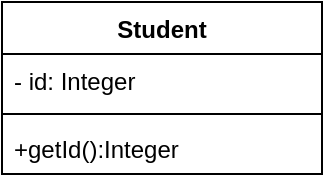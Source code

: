 <mxfile version="14.4.3" type="github">
  <diagram name="Page-1" id="e7e014a7-5840-1c2e-5031-d8a46d1fe8dd">
    <mxGraphModel dx="1186" dy="739" grid="1" gridSize="10" guides="1" tooltips="1" connect="1" arrows="1" fold="1" page="1" pageScale="1" pageWidth="1169" pageHeight="826" background="#ffffff" math="0" shadow="0">
      <root>
        <mxCell id="0" />
        <mxCell id="1" parent="0" />
        <mxCell id="e1-HvqjAhbS1ulO1PYV0-41" value="Student" style="swimlane;fontStyle=1;align=center;verticalAlign=top;childLayout=stackLayout;horizontal=1;startSize=26;horizontalStack=0;resizeParent=1;resizeParentMax=0;resizeLast=0;collapsible=1;marginBottom=0;" vertex="1" parent="1">
          <mxGeometry x="220" y="90" width="160" height="86" as="geometry" />
        </mxCell>
        <mxCell id="e1-HvqjAhbS1ulO1PYV0-45" value="- id: Integer" style="text;strokeColor=none;fillColor=none;align=left;verticalAlign=top;spacingLeft=4;spacingRight=4;overflow=hidden;rotatable=0;points=[[0,0.5],[1,0.5]];portConstraint=eastwest;" vertex="1" parent="e1-HvqjAhbS1ulO1PYV0-41">
          <mxGeometry y="26" width="160" height="26" as="geometry" />
        </mxCell>
        <mxCell id="e1-HvqjAhbS1ulO1PYV0-43" value="" style="line;strokeWidth=1;fillColor=none;align=left;verticalAlign=middle;spacingTop=-1;spacingLeft=3;spacingRight=3;rotatable=0;labelPosition=right;points=[];portConstraint=eastwest;" vertex="1" parent="e1-HvqjAhbS1ulO1PYV0-41">
          <mxGeometry y="52" width="160" height="8" as="geometry" />
        </mxCell>
        <mxCell id="e1-HvqjAhbS1ulO1PYV0-44" value="+getId():Integer" style="text;strokeColor=none;fillColor=none;align=left;verticalAlign=top;spacingLeft=4;spacingRight=4;overflow=hidden;rotatable=0;points=[[0,0.5],[1,0.5]];portConstraint=eastwest;" vertex="1" parent="e1-HvqjAhbS1ulO1PYV0-41">
          <mxGeometry y="60" width="160" height="26" as="geometry" />
        </mxCell>
      </root>
    </mxGraphModel>
  </diagram>
</mxfile>
